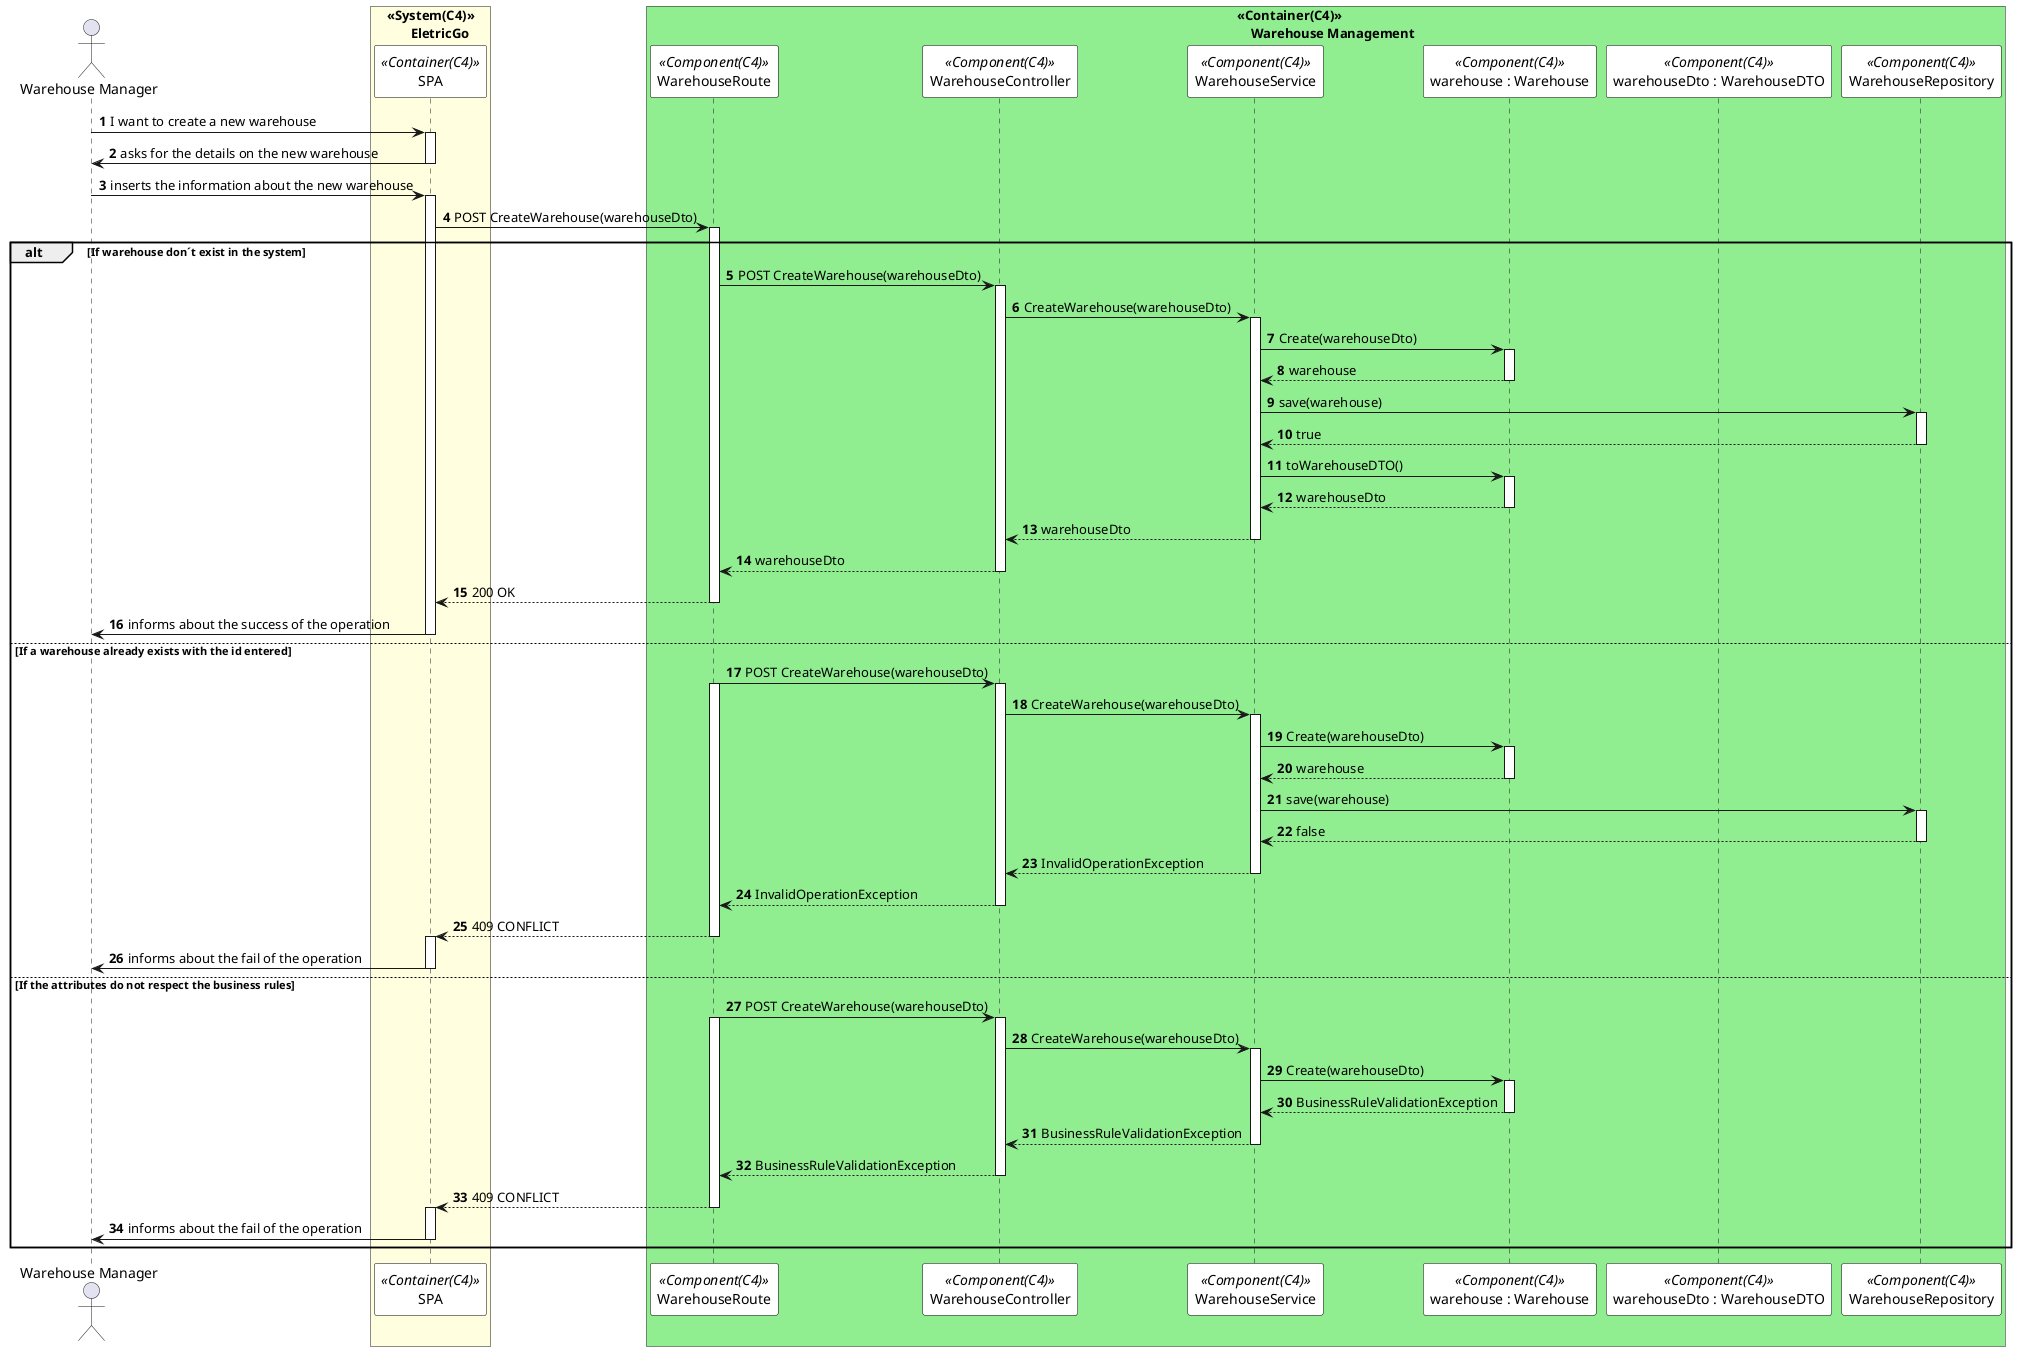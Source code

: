 
@startuml 
autonumber

skinparam sequence {
ParticipantBorderColor black
ParticipantBackgroundColor white
}

actor "Warehouse Manager" as admin


box "<<System(C4)>>\n       EletricGo" #LightYellow
participant SPA as ui <<Container(C4)>>
box "<<Container(C4)>>\n    Warehouse Management" #LightGreen
participant WarehouseRoute as  WM <<Component(C4)>>
participant WarehouseController as  CTL <<Component(C4)>>
participant WarehouseService as  SV <<Component(C4)>>
participant "warehouse : Warehouse" as  W <<Component(C4)>>
participant "warehouseDto : WarehouseDTO" as  DTO <<Component(C4)>>
participant WarehouseRepository as  WR <<Component(C4)>>
end box
end box

admin -> ui: I want to create a new warehouse
activate ui

ui -> admin: asks for the details on the new warehouse
deactivate ui

admin -> ui: inserts the information about the new warehouse

activate ui
ui -> WM: POST CreateWarehouse(warehouseDto)
activate WM
alt If warehouse don´t exist in the system 
WM -> CTL: POST CreateWarehouse(warehouseDto)
activate CTL
CTL -> SV : CreateWarehouse(warehouseDto)
activate SV

SV -> W : Create(warehouseDto)
activate W
W --> SV : warehouse 
deactivate W

SV -> WR : save(warehouse)
activate WR
WR --> SV : true 
deactivate WR

SV -> W : toWarehouseDTO()
activate W
W --> SV : warehouseDto
deactivate W
SV --> CTL : warehouseDto
deactivate SV
CTL --> WM : warehouseDto
deactivate CTL


WM --> ui: 200 OK
deactivate WM

ui -> admin: informs about the success of the operation
deactivate ui

else If a warehouse already exists with the id entered

WM -> CTL: POST CreateWarehouse(warehouseDto)
activate WM
activate CTL
CTL -> SV : CreateWarehouse(warehouseDto)
activate SV

SV -> W : Create(warehouseDto)
activate W
W --> SV : warehouse 
deactivate W

SV -> WR : save(warehouse)
activate WR
WR --> SV : false
deactivate WR
SV --> CTL : InvalidOperationException
deactivate SV
CTL --> WM : InvalidOperationException
deactivate CTL

WM --> ui: 409 CONFLICT
deactivate WM

activate ui
ui -> admin: informs about the fail of the operation
deactivate ui 

else If the attributes do not respect the business rules
WM -> CTL: POST CreateWarehouse(warehouseDto)
activate WM
activate CTL
CTL -> SV : CreateWarehouse(warehouseDto)
activate SV

SV -> W : Create(warehouseDto)
activate W
W --> SV : BusinessRuleValidationException
deactivate W

SV --> CTL : BusinessRuleValidationException
deactivate SV
CTL --> WM : BusinessRuleValidationException
deactivate CTL

WM --> ui: 409 CONFLICT
deactivate WM

activate ui
ui -> admin: informs about the fail of the operation
deactivate ui 
end 
deactivate ui
deactivate admin

@enduml
